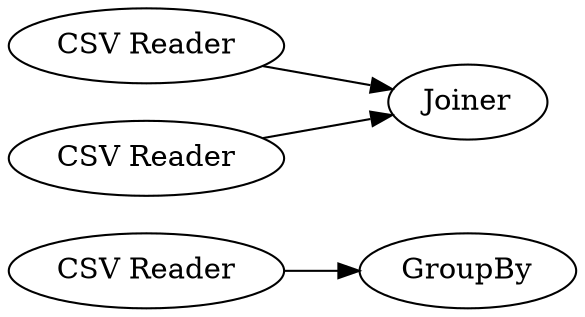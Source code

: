 digraph {
	1 [label="CSV Reader"]
	2 [label=GroupBy]
	3 [label="CSV Reader"]
	4 [label=Joiner]
	5 [label="CSV Reader"]
	1 -> 2
	3 -> 4
	5 -> 4
	rankdir=LR
}
